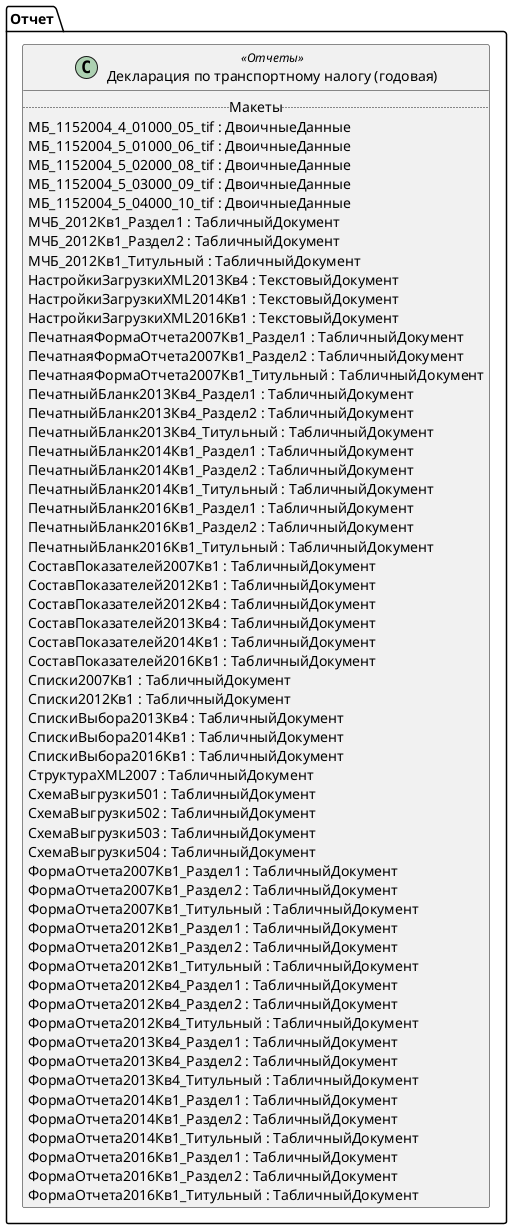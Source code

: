 ﻿@startuml РегламентированныйОтчетТранспортныйНалог
'!include templates.wsd
'..\include templates.wsd
class Отчет.РегламентированныйОтчетТранспортныйНалог as "Декларация по транспортному налогу (годовая)" <<Отчеты>>
{
..Макеты..
МБ_1152004_4_01000_05_tif : ДвоичныеДанные
МБ_1152004_5_01000_06_tif : ДвоичныеДанные
МБ_1152004_5_02000_08_tif : ДвоичныеДанные
МБ_1152004_5_03000_09_tif : ДвоичныеДанные
МБ_1152004_5_04000_10_tif : ДвоичныеДанные
МЧБ_2012Кв1_Раздел1 : ТабличныйДокумент
МЧБ_2012Кв1_Раздел2 : ТабличныйДокумент
МЧБ_2012Кв1_Титульный : ТабличныйДокумент
НастройкиЗагрузкиXML2013Кв4 : ТекстовыйДокумент
НастройкиЗагрузкиXML2014Кв1 : ТекстовыйДокумент
НастройкиЗагрузкиXML2016Кв1 : ТекстовыйДокумент
ПечатнаяФормаОтчета2007Кв1_Раздел1 : ТабличныйДокумент
ПечатнаяФормаОтчета2007Кв1_Раздел2 : ТабличныйДокумент
ПечатнаяФормаОтчета2007Кв1_Титульный : ТабличныйДокумент
ПечатныйБланк2013Кв4_Раздел1 : ТабличныйДокумент
ПечатныйБланк2013Кв4_Раздел2 : ТабличныйДокумент
ПечатныйБланк2013Кв4_Титульный : ТабличныйДокумент
ПечатныйБланк2014Кв1_Раздел1 : ТабличныйДокумент
ПечатныйБланк2014Кв1_Раздел2 : ТабличныйДокумент
ПечатныйБланк2014Кв1_Титульный : ТабличныйДокумент
ПечатныйБланк2016Кв1_Раздел1 : ТабличныйДокумент
ПечатныйБланк2016Кв1_Раздел2 : ТабличныйДокумент
ПечатныйБланк2016Кв1_Титульный : ТабличныйДокумент
СоставПоказателей2007Кв1 : ТабличныйДокумент
СоставПоказателей2012Кв1 : ТабличныйДокумент
СоставПоказателей2012Кв4 : ТабличныйДокумент
СоставПоказателей2013Кв4 : ТабличныйДокумент
СоставПоказателей2014Кв1 : ТабличныйДокумент
СоставПоказателей2016Кв1 : ТабличныйДокумент
Списки2007Кв1 : ТабличныйДокумент
Списки2012Кв1 : ТабличныйДокумент
СпискиВыбора2013Кв4 : ТабличныйДокумент
СпискиВыбора2014Кв1 : ТабличныйДокумент
СпискиВыбора2016Кв1 : ТабличныйДокумент
СтруктураXML2007 : ТабличныйДокумент
СхемаВыгрузки501 : ТабличныйДокумент
СхемаВыгрузки502 : ТабличныйДокумент
СхемаВыгрузки503 : ТабличныйДокумент
СхемаВыгрузки504 : ТабличныйДокумент
ФормаОтчета2007Кв1_Раздел1 : ТабличныйДокумент
ФормаОтчета2007Кв1_Раздел2 : ТабличныйДокумент
ФормаОтчета2007Кв1_Титульный : ТабличныйДокумент
ФормаОтчета2012Кв1_Раздел1 : ТабличныйДокумент
ФормаОтчета2012Кв1_Раздел2 : ТабличныйДокумент
ФормаОтчета2012Кв1_Титульный : ТабличныйДокумент
ФормаОтчета2012Кв4_Раздел1 : ТабличныйДокумент
ФормаОтчета2012Кв4_Раздел2 : ТабличныйДокумент
ФормаОтчета2012Кв4_Титульный : ТабличныйДокумент
ФормаОтчета2013Кв4_Раздел1 : ТабличныйДокумент
ФормаОтчета2013Кв4_Раздел2 : ТабличныйДокумент
ФормаОтчета2013Кв4_Титульный : ТабличныйДокумент
ФормаОтчета2014Кв1_Раздел1 : ТабличныйДокумент
ФормаОтчета2014Кв1_Раздел2 : ТабличныйДокумент
ФормаОтчета2014Кв1_Титульный : ТабличныйДокумент
ФормаОтчета2016Кв1_Раздел1 : ТабличныйДокумент
ФормаОтчета2016Кв1_Раздел2 : ТабличныйДокумент
ФормаОтчета2016Кв1_Титульный : ТабличныйДокумент
}
@enduml
